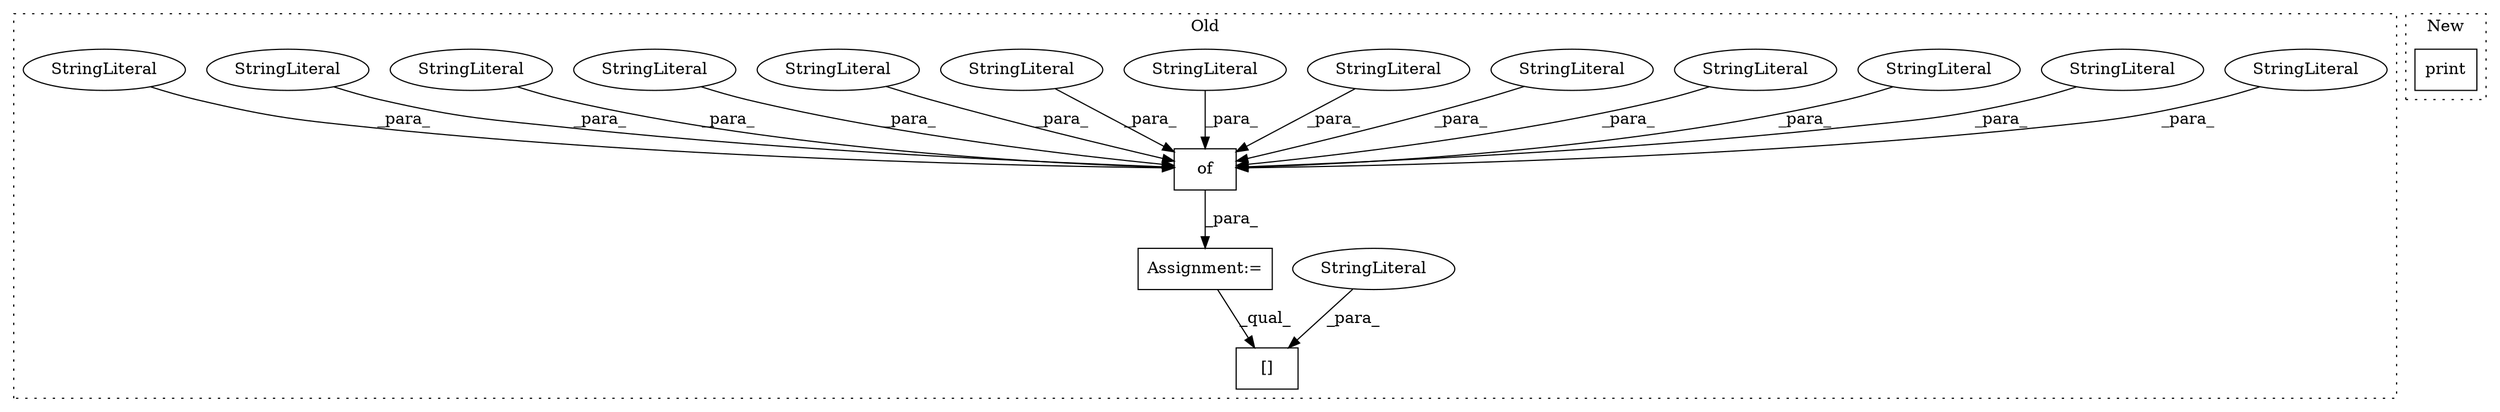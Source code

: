 digraph G {
subgraph cluster0 {
1 [label="of" a="32" s="168,304" l="3,1" shape="box"];
3 [label="StringLiteral" a="45" s="231" l="3" shape="ellipse"];
4 [label="StringLiteral" a="45" s="215" l="3" shape="ellipse"];
5 [label="Assignment:=" a="7" s="163" l="1" shape="box"];
6 [label="StringLiteral" a="45" s="179" l="3" shape="ellipse"];
7 [label="StringLiteral" a="45" s="247" l="3" shape="ellipse"];
8 [label="StringLiteral" a="45" s="203" l="3" shape="ellipse"];
9 [label="StringLiteral" a="45" s="265" l="3" shape="ellipse"];
10 [label="StringLiteral" a="45" s="292" l="3" shape="ellipse"];
11 [label="StringLiteral" a="45" s="227" l="3" shape="ellipse"];
12 [label="[]" a="2" s="517,541" l="6,1" shape="box"];
13 [label="StringLiteral" a="45" s="274" l="3" shape="ellipse"];
14 [label="StringLiteral" a="45" s="523" l="18" shape="ellipse"];
15 [label="StringLiteral" a="45" s="223" l="3" shape="ellipse"];
16 [label="StringLiteral" a="45" s="278" l="4" shape="ellipse"];
17 [label="StringLiteral" a="45" s="256" l="3" shape="ellipse"];
18 [label="StringLiteral" a="45" s="283" l="3" shape="ellipse"];
label = "Old";
style="dotted";
}
subgraph cluster1 {
2 [label="print" a="32" s="127,150" l="6,1" shape="box"];
label = "New";
style="dotted";
}
1 -> 5 [label="_para_"];
3 -> 1 [label="_para_"];
4 -> 1 [label="_para_"];
5 -> 12 [label="_qual_"];
6 -> 1 [label="_para_"];
7 -> 1 [label="_para_"];
8 -> 1 [label="_para_"];
9 -> 1 [label="_para_"];
10 -> 1 [label="_para_"];
11 -> 1 [label="_para_"];
13 -> 1 [label="_para_"];
14 -> 12 [label="_para_"];
15 -> 1 [label="_para_"];
16 -> 1 [label="_para_"];
17 -> 1 [label="_para_"];
18 -> 1 [label="_para_"];
}
